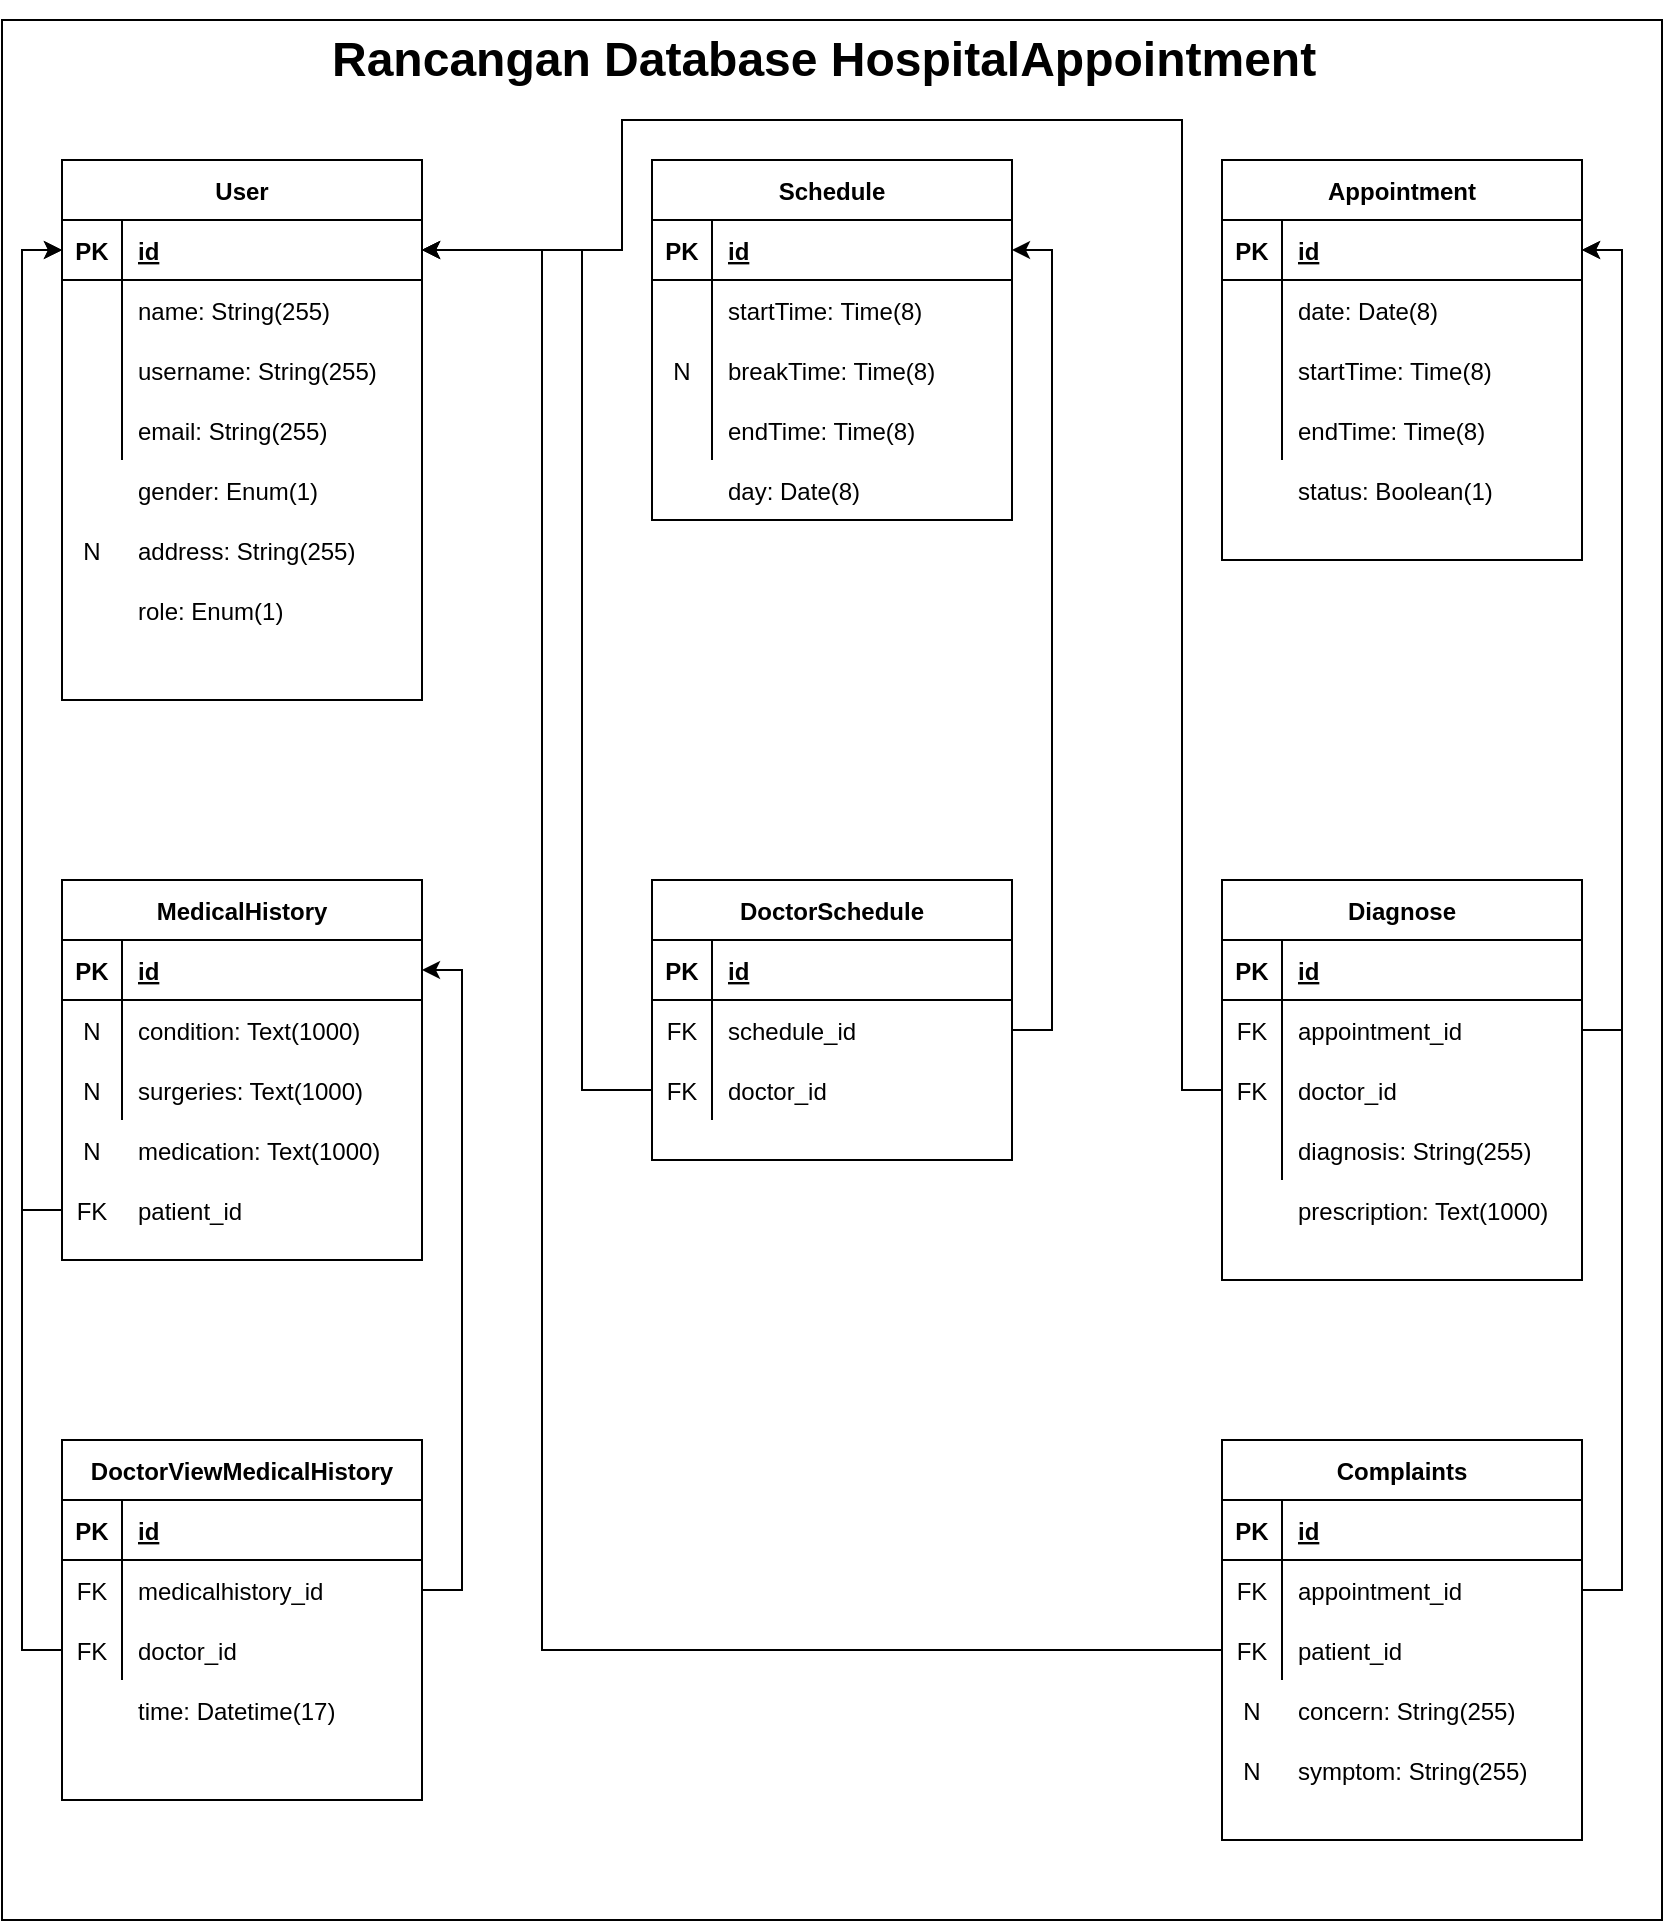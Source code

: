 <mxfile version="19.0.0" type="device" pages="3"><diagram id="KwDvVSqInQ083dF6LNhx" name="Rancangan Database"><mxGraphModel dx="1662" dy="903" grid="1" gridSize="10" guides="1" tooltips="1" connect="1" arrows="1" fold="1" page="1" pageScale="1" pageWidth="850" pageHeight="1100" math="0" shadow="0"><root><mxCell id="0"/><mxCell id="1" parent="0"/><mxCell id="Q8AgwYWQAHtMdjDykAHk-1" value="" style="rounded=0;whiteSpace=wrap;html=1;fillColor=default;" parent="1" vertex="1"><mxGeometry x="10" y="10" width="830" height="950" as="geometry"/></mxCell><mxCell id="kqYi9uITooQr1N_QoYbY-1" value="User" style="shape=table;startSize=30;container=1;collapsible=1;childLayout=tableLayout;fixedRows=1;rowLines=0;fontStyle=1;align=center;resizeLast=1;" parent="1" vertex="1"><mxGeometry x="40" y="80" width="180" height="270" as="geometry"/></mxCell><mxCell id="kqYi9uITooQr1N_QoYbY-2" value="" style="shape=tableRow;horizontal=0;startSize=0;swimlaneHead=0;swimlaneBody=0;fillColor=none;collapsible=0;dropTarget=0;points=[[0,0.5],[1,0.5]];portConstraint=eastwest;top=0;left=0;right=0;bottom=1;" parent="kqYi9uITooQr1N_QoYbY-1" vertex="1"><mxGeometry y="30" width="180" height="30" as="geometry"/></mxCell><mxCell id="kqYi9uITooQr1N_QoYbY-3" value="PK" style="shape=partialRectangle;connectable=0;fillColor=none;top=0;left=0;bottom=0;right=0;fontStyle=1;overflow=hidden;" parent="kqYi9uITooQr1N_QoYbY-2" vertex="1"><mxGeometry width="30" height="30" as="geometry"><mxRectangle width="30" height="30" as="alternateBounds"/></mxGeometry></mxCell><mxCell id="kqYi9uITooQr1N_QoYbY-4" value="id" style="shape=partialRectangle;connectable=0;fillColor=none;top=0;left=0;bottom=0;right=0;align=left;spacingLeft=6;fontStyle=5;overflow=hidden;" parent="kqYi9uITooQr1N_QoYbY-2" vertex="1"><mxGeometry x="30" width="150" height="30" as="geometry"><mxRectangle width="150" height="30" as="alternateBounds"/></mxGeometry></mxCell><mxCell id="kqYi9uITooQr1N_QoYbY-5" value="" style="shape=tableRow;horizontal=0;startSize=0;swimlaneHead=0;swimlaneBody=0;fillColor=none;collapsible=0;dropTarget=0;points=[[0,0.5],[1,0.5]];portConstraint=eastwest;top=0;left=0;right=0;bottom=0;" parent="kqYi9uITooQr1N_QoYbY-1" vertex="1"><mxGeometry y="60" width="180" height="30" as="geometry"/></mxCell><mxCell id="kqYi9uITooQr1N_QoYbY-6" value="" style="shape=partialRectangle;connectable=0;fillColor=none;top=0;left=0;bottom=0;right=0;editable=1;overflow=hidden;" parent="kqYi9uITooQr1N_QoYbY-5" vertex="1"><mxGeometry width="30" height="30" as="geometry"><mxRectangle width="30" height="30" as="alternateBounds"/></mxGeometry></mxCell><mxCell id="kqYi9uITooQr1N_QoYbY-7" value="name: String(255)" style="shape=partialRectangle;connectable=0;fillColor=none;top=0;left=0;bottom=0;right=0;align=left;spacingLeft=6;overflow=hidden;" parent="kqYi9uITooQr1N_QoYbY-5" vertex="1"><mxGeometry x="30" width="150" height="30" as="geometry"><mxRectangle width="150" height="30" as="alternateBounds"/></mxGeometry></mxCell><mxCell id="kqYi9uITooQr1N_QoYbY-8" value="" style="shape=tableRow;horizontal=0;startSize=0;swimlaneHead=0;swimlaneBody=0;fillColor=none;collapsible=0;dropTarget=0;points=[[0,0.5],[1,0.5]];portConstraint=eastwest;top=0;left=0;right=0;bottom=0;" parent="kqYi9uITooQr1N_QoYbY-1" vertex="1"><mxGeometry y="90" width="180" height="30" as="geometry"/></mxCell><mxCell id="kqYi9uITooQr1N_QoYbY-9" value="" style="shape=partialRectangle;connectable=0;fillColor=none;top=0;left=0;bottom=0;right=0;editable=1;overflow=hidden;" parent="kqYi9uITooQr1N_QoYbY-8" vertex="1"><mxGeometry width="30" height="30" as="geometry"><mxRectangle width="30" height="30" as="alternateBounds"/></mxGeometry></mxCell><mxCell id="kqYi9uITooQr1N_QoYbY-10" value="username: String(255)" style="shape=partialRectangle;connectable=0;fillColor=none;top=0;left=0;bottom=0;right=0;align=left;spacingLeft=6;overflow=hidden;" parent="kqYi9uITooQr1N_QoYbY-8" vertex="1"><mxGeometry x="30" width="150" height="30" as="geometry"><mxRectangle width="150" height="30" as="alternateBounds"/></mxGeometry></mxCell><mxCell id="kqYi9uITooQr1N_QoYbY-11" value="" style="shape=tableRow;horizontal=0;startSize=0;swimlaneHead=0;swimlaneBody=0;fillColor=none;collapsible=0;dropTarget=0;points=[[0,0.5],[1,0.5]];portConstraint=eastwest;top=0;left=0;right=0;bottom=0;" parent="kqYi9uITooQr1N_QoYbY-1" vertex="1"><mxGeometry y="120" width="180" height="30" as="geometry"/></mxCell><mxCell id="kqYi9uITooQr1N_QoYbY-12" value="" style="shape=partialRectangle;connectable=0;fillColor=none;top=0;left=0;bottom=0;right=0;editable=1;overflow=hidden;" parent="kqYi9uITooQr1N_QoYbY-11" vertex="1"><mxGeometry width="30" height="30" as="geometry"><mxRectangle width="30" height="30" as="alternateBounds"/></mxGeometry></mxCell><mxCell id="kqYi9uITooQr1N_QoYbY-13" value="email: String(255)" style="shape=partialRectangle;connectable=0;fillColor=none;top=0;left=0;bottom=0;right=0;align=left;spacingLeft=6;overflow=hidden;" parent="kqYi9uITooQr1N_QoYbY-11" vertex="1"><mxGeometry x="30" width="150" height="30" as="geometry"><mxRectangle width="150" height="30" as="alternateBounds"/></mxGeometry></mxCell><mxCell id="kqYi9uITooQr1N_QoYbY-14" value="&lt;h1&gt;Rancangan Database HospitalAppointment&lt;/h1&gt;" style="text;html=1;strokeColor=none;fillColor=none;spacing=5;spacingTop=-20;whiteSpace=wrap;overflow=hidden;rounded=0;" parent="1" vertex="1"><mxGeometry x="170" y="10" width="510" height="40" as="geometry"/></mxCell><mxCell id="dNw8qa545fGlx8uacZF3-1" value="" style="shape=tableRow;horizontal=0;startSize=0;swimlaneHead=0;swimlaneBody=0;fillColor=none;collapsible=0;dropTarget=0;points=[[0,0.5],[1,0.5]];portConstraint=eastwest;top=0;left=0;right=0;bottom=0;" parent="1" vertex="1"><mxGeometry x="40" y="230" width="180" height="30" as="geometry"/></mxCell><mxCell id="dNw8qa545fGlx8uacZF3-2" value="" style="shape=partialRectangle;connectable=0;fillColor=none;top=0;left=0;bottom=0;right=0;editable=1;overflow=hidden;" parent="dNw8qa545fGlx8uacZF3-1" vertex="1"><mxGeometry width="30" height="30" as="geometry"><mxRectangle width="30" height="30" as="alternateBounds"/></mxGeometry></mxCell><mxCell id="dNw8qa545fGlx8uacZF3-3" value="gender: Enum(1)" style="shape=partialRectangle;connectable=0;fillColor=none;top=0;left=0;bottom=0;right=0;align=left;spacingLeft=6;overflow=hidden;" parent="dNw8qa545fGlx8uacZF3-1" vertex="1"><mxGeometry x="30" width="150" height="30" as="geometry"><mxRectangle width="150" height="30" as="alternateBounds"/></mxGeometry></mxCell><mxCell id="dNw8qa545fGlx8uacZF3-4" value="" style="shape=tableRow;horizontal=0;startSize=0;swimlaneHead=0;swimlaneBody=0;fillColor=none;collapsible=0;dropTarget=0;points=[[0,0.5],[1,0.5]];portConstraint=eastwest;top=0;left=0;right=0;bottom=0;" parent="1" vertex="1"><mxGeometry x="40" y="260" width="180" height="30" as="geometry"/></mxCell><mxCell id="dNw8qa545fGlx8uacZF3-5" value="N" style="shape=partialRectangle;connectable=0;fillColor=none;top=0;left=0;bottom=0;right=0;editable=1;overflow=hidden;" parent="dNw8qa545fGlx8uacZF3-4" vertex="1"><mxGeometry width="30" height="30" as="geometry"><mxRectangle width="30" height="30" as="alternateBounds"/></mxGeometry></mxCell><mxCell id="dNw8qa545fGlx8uacZF3-6" value="address: String(255)" style="shape=partialRectangle;connectable=0;fillColor=none;top=0;left=0;bottom=0;right=0;align=left;spacingLeft=6;overflow=hidden;" parent="dNw8qa545fGlx8uacZF3-4" vertex="1"><mxGeometry x="30" width="150" height="30" as="geometry"><mxRectangle width="150" height="30" as="alternateBounds"/></mxGeometry></mxCell><mxCell id="dNw8qa545fGlx8uacZF3-7" value="Schedule" style="shape=table;startSize=30;container=1;collapsible=1;childLayout=tableLayout;fixedRows=1;rowLines=0;fontStyle=1;align=center;resizeLast=1;" parent="1" vertex="1"><mxGeometry x="335" y="80" width="180" height="180" as="geometry"/></mxCell><mxCell id="dNw8qa545fGlx8uacZF3-8" value="" style="shape=tableRow;horizontal=0;startSize=0;swimlaneHead=0;swimlaneBody=0;fillColor=none;collapsible=0;dropTarget=0;points=[[0,0.5],[1,0.5]];portConstraint=eastwest;top=0;left=0;right=0;bottom=1;" parent="dNw8qa545fGlx8uacZF3-7" vertex="1"><mxGeometry y="30" width="180" height="30" as="geometry"/></mxCell><mxCell id="dNw8qa545fGlx8uacZF3-9" value="PK" style="shape=partialRectangle;connectable=0;fillColor=none;top=0;left=0;bottom=0;right=0;fontStyle=1;overflow=hidden;" parent="dNw8qa545fGlx8uacZF3-8" vertex="1"><mxGeometry width="30" height="30" as="geometry"><mxRectangle width="30" height="30" as="alternateBounds"/></mxGeometry></mxCell><mxCell id="dNw8qa545fGlx8uacZF3-10" value="id" style="shape=partialRectangle;connectable=0;fillColor=none;top=0;left=0;bottom=0;right=0;align=left;spacingLeft=6;fontStyle=5;overflow=hidden;" parent="dNw8qa545fGlx8uacZF3-8" vertex="1"><mxGeometry x="30" width="150" height="30" as="geometry"><mxRectangle width="150" height="30" as="alternateBounds"/></mxGeometry></mxCell><mxCell id="dNw8qa545fGlx8uacZF3-11" value="" style="shape=tableRow;horizontal=0;startSize=0;swimlaneHead=0;swimlaneBody=0;fillColor=none;collapsible=0;dropTarget=0;points=[[0,0.5],[1,0.5]];portConstraint=eastwest;top=0;left=0;right=0;bottom=0;" parent="dNw8qa545fGlx8uacZF3-7" vertex="1"><mxGeometry y="60" width="180" height="30" as="geometry"/></mxCell><mxCell id="dNw8qa545fGlx8uacZF3-12" value="" style="shape=partialRectangle;connectable=0;fillColor=none;top=0;left=0;bottom=0;right=0;editable=1;overflow=hidden;" parent="dNw8qa545fGlx8uacZF3-11" vertex="1"><mxGeometry width="30" height="30" as="geometry"><mxRectangle width="30" height="30" as="alternateBounds"/></mxGeometry></mxCell><mxCell id="dNw8qa545fGlx8uacZF3-13" value="startTime: Time(8)" style="shape=partialRectangle;connectable=0;fillColor=none;top=0;left=0;bottom=0;right=0;align=left;spacingLeft=6;overflow=hidden;" parent="dNw8qa545fGlx8uacZF3-11" vertex="1"><mxGeometry x="30" width="150" height="30" as="geometry"><mxRectangle width="150" height="30" as="alternateBounds"/></mxGeometry></mxCell><mxCell id="dNw8qa545fGlx8uacZF3-14" value="" style="shape=tableRow;horizontal=0;startSize=0;swimlaneHead=0;swimlaneBody=0;fillColor=none;collapsible=0;dropTarget=0;points=[[0,0.5],[1,0.5]];portConstraint=eastwest;top=0;left=0;right=0;bottom=0;" parent="dNw8qa545fGlx8uacZF3-7" vertex="1"><mxGeometry y="90" width="180" height="30" as="geometry"/></mxCell><mxCell id="dNw8qa545fGlx8uacZF3-15" value="N" style="shape=partialRectangle;connectable=0;fillColor=none;top=0;left=0;bottom=0;right=0;editable=1;overflow=hidden;" parent="dNw8qa545fGlx8uacZF3-14" vertex="1"><mxGeometry width="30" height="30" as="geometry"><mxRectangle width="30" height="30" as="alternateBounds"/></mxGeometry></mxCell><mxCell id="dNw8qa545fGlx8uacZF3-16" value="breakTime: Time(8)" style="shape=partialRectangle;connectable=0;fillColor=none;top=0;left=0;bottom=0;right=0;align=left;spacingLeft=6;overflow=hidden;" parent="dNw8qa545fGlx8uacZF3-14" vertex="1"><mxGeometry x="30" width="150" height="30" as="geometry"><mxRectangle width="150" height="30" as="alternateBounds"/></mxGeometry></mxCell><mxCell id="dNw8qa545fGlx8uacZF3-17" value="" style="shape=tableRow;horizontal=0;startSize=0;swimlaneHead=0;swimlaneBody=0;fillColor=none;collapsible=0;dropTarget=0;points=[[0,0.5],[1,0.5]];portConstraint=eastwest;top=0;left=0;right=0;bottom=0;" parent="dNw8qa545fGlx8uacZF3-7" vertex="1"><mxGeometry y="120" width="180" height="30" as="geometry"/></mxCell><mxCell id="dNw8qa545fGlx8uacZF3-18" value="" style="shape=partialRectangle;connectable=0;fillColor=none;top=0;left=0;bottom=0;right=0;editable=1;overflow=hidden;" parent="dNw8qa545fGlx8uacZF3-17" vertex="1"><mxGeometry width="30" height="30" as="geometry"><mxRectangle width="30" height="30" as="alternateBounds"/></mxGeometry></mxCell><mxCell id="dNw8qa545fGlx8uacZF3-19" value="endTime: Time(8)" style="shape=partialRectangle;connectable=0;fillColor=none;top=0;left=0;bottom=0;right=0;align=left;spacingLeft=6;overflow=hidden;" parent="dNw8qa545fGlx8uacZF3-17" vertex="1"><mxGeometry x="30" width="150" height="30" as="geometry"><mxRectangle width="150" height="30" as="alternateBounds"/></mxGeometry></mxCell><mxCell id="dNw8qa545fGlx8uacZF3-20" value="Appointment" style="shape=table;startSize=30;container=1;collapsible=1;childLayout=tableLayout;fixedRows=1;rowLines=0;fontStyle=1;align=center;resizeLast=1;" parent="1" vertex="1"><mxGeometry x="620" y="80" width="180" height="200" as="geometry"/></mxCell><mxCell id="dNw8qa545fGlx8uacZF3-21" value="" style="shape=tableRow;horizontal=0;startSize=0;swimlaneHead=0;swimlaneBody=0;fillColor=none;collapsible=0;dropTarget=0;points=[[0,0.5],[1,0.5]];portConstraint=eastwest;top=0;left=0;right=0;bottom=1;" parent="dNw8qa545fGlx8uacZF3-20" vertex="1"><mxGeometry y="30" width="180" height="30" as="geometry"/></mxCell><mxCell id="dNw8qa545fGlx8uacZF3-22" value="PK" style="shape=partialRectangle;connectable=0;fillColor=none;top=0;left=0;bottom=0;right=0;fontStyle=1;overflow=hidden;" parent="dNw8qa545fGlx8uacZF3-21" vertex="1"><mxGeometry width="30" height="30" as="geometry"><mxRectangle width="30" height="30" as="alternateBounds"/></mxGeometry></mxCell><mxCell id="dNw8qa545fGlx8uacZF3-23" value="id" style="shape=partialRectangle;connectable=0;fillColor=none;top=0;left=0;bottom=0;right=0;align=left;spacingLeft=6;fontStyle=5;overflow=hidden;" parent="dNw8qa545fGlx8uacZF3-21" vertex="1"><mxGeometry x="30" width="150" height="30" as="geometry"><mxRectangle width="150" height="30" as="alternateBounds"/></mxGeometry></mxCell><mxCell id="dNw8qa545fGlx8uacZF3-24" value="" style="shape=tableRow;horizontal=0;startSize=0;swimlaneHead=0;swimlaneBody=0;fillColor=none;collapsible=0;dropTarget=0;points=[[0,0.5],[1,0.5]];portConstraint=eastwest;top=0;left=0;right=0;bottom=0;" parent="dNw8qa545fGlx8uacZF3-20" vertex="1"><mxGeometry y="60" width="180" height="30" as="geometry"/></mxCell><mxCell id="dNw8qa545fGlx8uacZF3-25" value="" style="shape=partialRectangle;connectable=0;fillColor=none;top=0;left=0;bottom=0;right=0;editable=1;overflow=hidden;" parent="dNw8qa545fGlx8uacZF3-24" vertex="1"><mxGeometry width="30" height="30" as="geometry"><mxRectangle width="30" height="30" as="alternateBounds"/></mxGeometry></mxCell><mxCell id="dNw8qa545fGlx8uacZF3-26" value="date: Date(8)" style="shape=partialRectangle;connectable=0;fillColor=none;top=0;left=0;bottom=0;right=0;align=left;spacingLeft=6;overflow=hidden;" parent="dNw8qa545fGlx8uacZF3-24" vertex="1"><mxGeometry x="30" width="150" height="30" as="geometry"><mxRectangle width="150" height="30" as="alternateBounds"/></mxGeometry></mxCell><mxCell id="dNw8qa545fGlx8uacZF3-27" value="" style="shape=tableRow;horizontal=0;startSize=0;swimlaneHead=0;swimlaneBody=0;fillColor=none;collapsible=0;dropTarget=0;points=[[0,0.5],[1,0.5]];portConstraint=eastwest;top=0;left=0;right=0;bottom=0;" parent="dNw8qa545fGlx8uacZF3-20" vertex="1"><mxGeometry y="90" width="180" height="30" as="geometry"/></mxCell><mxCell id="dNw8qa545fGlx8uacZF3-28" value="" style="shape=partialRectangle;connectable=0;fillColor=none;top=0;left=0;bottom=0;right=0;editable=1;overflow=hidden;" parent="dNw8qa545fGlx8uacZF3-27" vertex="1"><mxGeometry width="30" height="30" as="geometry"><mxRectangle width="30" height="30" as="alternateBounds"/></mxGeometry></mxCell><mxCell id="dNw8qa545fGlx8uacZF3-29" value="startTime: Time(8)" style="shape=partialRectangle;connectable=0;fillColor=none;top=0;left=0;bottom=0;right=0;align=left;spacingLeft=6;overflow=hidden;" parent="dNw8qa545fGlx8uacZF3-27" vertex="1"><mxGeometry x="30" width="150" height="30" as="geometry"><mxRectangle width="150" height="30" as="alternateBounds"/></mxGeometry></mxCell><mxCell id="dNw8qa545fGlx8uacZF3-30" value="" style="shape=tableRow;horizontal=0;startSize=0;swimlaneHead=0;swimlaneBody=0;fillColor=none;collapsible=0;dropTarget=0;points=[[0,0.5],[1,0.5]];portConstraint=eastwest;top=0;left=0;right=0;bottom=0;" parent="dNw8qa545fGlx8uacZF3-20" vertex="1"><mxGeometry y="120" width="180" height="30" as="geometry"/></mxCell><mxCell id="dNw8qa545fGlx8uacZF3-31" value="" style="shape=partialRectangle;connectable=0;fillColor=none;top=0;left=0;bottom=0;right=0;editable=1;overflow=hidden;" parent="dNw8qa545fGlx8uacZF3-30" vertex="1"><mxGeometry width="30" height="30" as="geometry"><mxRectangle width="30" height="30" as="alternateBounds"/></mxGeometry></mxCell><mxCell id="dNw8qa545fGlx8uacZF3-32" value="endTime: Time(8)" style="shape=partialRectangle;connectable=0;fillColor=none;top=0;left=0;bottom=0;right=0;align=left;spacingLeft=6;overflow=hidden;" parent="dNw8qa545fGlx8uacZF3-30" vertex="1"><mxGeometry x="30" width="150" height="30" as="geometry"><mxRectangle width="150" height="30" as="alternateBounds"/></mxGeometry></mxCell><mxCell id="dNw8qa545fGlx8uacZF3-42" value="" style="shape=tableRow;horizontal=0;startSize=0;swimlaneHead=0;swimlaneBody=0;fillColor=none;collapsible=0;dropTarget=0;points=[[0,0.5],[1,0.5]];portConstraint=eastwest;top=0;left=0;right=0;bottom=0;" parent="1" vertex="1"><mxGeometry x="335" y="230" width="180" height="30" as="geometry"/></mxCell><mxCell id="dNw8qa545fGlx8uacZF3-43" value="" style="shape=partialRectangle;connectable=0;fillColor=none;top=0;left=0;bottom=0;right=0;editable=1;overflow=hidden;" parent="dNw8qa545fGlx8uacZF3-42" vertex="1"><mxGeometry width="30" height="30" as="geometry"><mxRectangle width="30" height="30" as="alternateBounds"/></mxGeometry></mxCell><mxCell id="dNw8qa545fGlx8uacZF3-44" value="day: Date(8)" style="shape=partialRectangle;connectable=0;fillColor=none;top=0;left=0;bottom=0;right=0;align=left;spacingLeft=6;overflow=hidden;" parent="dNw8qa545fGlx8uacZF3-42" vertex="1"><mxGeometry x="30" width="150" height="30" as="geometry"><mxRectangle width="150" height="30" as="alternateBounds"/></mxGeometry></mxCell><mxCell id="dNw8qa545fGlx8uacZF3-45" value="Diagnose" style="shape=table;startSize=30;container=1;collapsible=1;childLayout=tableLayout;fixedRows=1;rowLines=0;fontStyle=1;align=center;resizeLast=1;" parent="1" vertex="1"><mxGeometry x="620" y="440" width="180" height="200" as="geometry"/></mxCell><mxCell id="dNw8qa545fGlx8uacZF3-46" value="" style="shape=tableRow;horizontal=0;startSize=0;swimlaneHead=0;swimlaneBody=0;fillColor=none;collapsible=0;dropTarget=0;points=[[0,0.5],[1,0.5]];portConstraint=eastwest;top=0;left=0;right=0;bottom=1;" parent="dNw8qa545fGlx8uacZF3-45" vertex="1"><mxGeometry y="30" width="180" height="30" as="geometry"/></mxCell><mxCell id="dNw8qa545fGlx8uacZF3-47" value="PK" style="shape=partialRectangle;connectable=0;fillColor=none;top=0;left=0;bottom=0;right=0;fontStyle=1;overflow=hidden;" parent="dNw8qa545fGlx8uacZF3-46" vertex="1"><mxGeometry width="30" height="30" as="geometry"><mxRectangle width="30" height="30" as="alternateBounds"/></mxGeometry></mxCell><mxCell id="dNw8qa545fGlx8uacZF3-48" value="id" style="shape=partialRectangle;connectable=0;fillColor=none;top=0;left=0;bottom=0;right=0;align=left;spacingLeft=6;fontStyle=5;overflow=hidden;" parent="dNw8qa545fGlx8uacZF3-46" vertex="1"><mxGeometry x="30" width="150" height="30" as="geometry"><mxRectangle width="150" height="30" as="alternateBounds"/></mxGeometry></mxCell><mxCell id="dNw8qa545fGlx8uacZF3-49" value="" style="shape=tableRow;horizontal=0;startSize=0;swimlaneHead=0;swimlaneBody=0;fillColor=none;collapsible=0;dropTarget=0;points=[[0,0.5],[1,0.5]];portConstraint=eastwest;top=0;left=0;right=0;bottom=0;" parent="dNw8qa545fGlx8uacZF3-45" vertex="1"><mxGeometry y="60" width="180" height="30" as="geometry"/></mxCell><mxCell id="dNw8qa545fGlx8uacZF3-50" value="FK" style="shape=partialRectangle;connectable=0;fillColor=none;top=0;left=0;bottom=0;right=0;editable=1;overflow=hidden;" parent="dNw8qa545fGlx8uacZF3-49" vertex="1"><mxGeometry width="30" height="30" as="geometry"><mxRectangle width="30" height="30" as="alternateBounds"/></mxGeometry></mxCell><mxCell id="dNw8qa545fGlx8uacZF3-51" value="appointment_id" style="shape=partialRectangle;connectable=0;fillColor=none;top=0;left=0;bottom=0;right=0;align=left;spacingLeft=6;overflow=hidden;" parent="dNw8qa545fGlx8uacZF3-49" vertex="1"><mxGeometry x="30" width="150" height="30" as="geometry"><mxRectangle width="150" height="30" as="alternateBounds"/></mxGeometry></mxCell><mxCell id="dNw8qa545fGlx8uacZF3-52" value="" style="shape=tableRow;horizontal=0;startSize=0;swimlaneHead=0;swimlaneBody=0;fillColor=none;collapsible=0;dropTarget=0;points=[[0,0.5],[1,0.5]];portConstraint=eastwest;top=0;left=0;right=0;bottom=0;" parent="dNw8qa545fGlx8uacZF3-45" vertex="1"><mxGeometry y="90" width="180" height="30" as="geometry"/></mxCell><mxCell id="dNw8qa545fGlx8uacZF3-53" value="FK" style="shape=partialRectangle;connectable=0;fillColor=none;top=0;left=0;bottom=0;right=0;editable=1;overflow=hidden;" parent="dNw8qa545fGlx8uacZF3-52" vertex="1"><mxGeometry width="30" height="30" as="geometry"><mxRectangle width="30" height="30" as="alternateBounds"/></mxGeometry></mxCell><mxCell id="dNw8qa545fGlx8uacZF3-54" value="doctor_id" style="shape=partialRectangle;connectable=0;fillColor=none;top=0;left=0;bottom=0;right=0;align=left;spacingLeft=6;overflow=hidden;" parent="dNw8qa545fGlx8uacZF3-52" vertex="1"><mxGeometry x="30" width="150" height="30" as="geometry"><mxRectangle width="150" height="30" as="alternateBounds"/></mxGeometry></mxCell><mxCell id="dNw8qa545fGlx8uacZF3-55" value="" style="shape=tableRow;horizontal=0;startSize=0;swimlaneHead=0;swimlaneBody=0;fillColor=none;collapsible=0;dropTarget=0;points=[[0,0.5],[1,0.5]];portConstraint=eastwest;top=0;left=0;right=0;bottom=0;" parent="dNw8qa545fGlx8uacZF3-45" vertex="1"><mxGeometry y="120" width="180" height="30" as="geometry"/></mxCell><mxCell id="dNw8qa545fGlx8uacZF3-56" value="" style="shape=partialRectangle;connectable=0;fillColor=none;top=0;left=0;bottom=0;right=0;editable=1;overflow=hidden;" parent="dNw8qa545fGlx8uacZF3-55" vertex="1"><mxGeometry width="30" height="30" as="geometry"><mxRectangle width="30" height="30" as="alternateBounds"/></mxGeometry></mxCell><mxCell id="dNw8qa545fGlx8uacZF3-57" value="diagnosis: String(255)" style="shape=partialRectangle;connectable=0;fillColor=none;top=0;left=0;bottom=0;right=0;align=left;spacingLeft=6;overflow=hidden;" parent="dNw8qa545fGlx8uacZF3-55" vertex="1"><mxGeometry x="30" width="150" height="30" as="geometry"><mxRectangle width="150" height="30" as="alternateBounds"/></mxGeometry></mxCell><mxCell id="dNw8qa545fGlx8uacZF3-58" value="MedicalHistory" style="shape=table;startSize=30;container=1;collapsible=1;childLayout=tableLayout;fixedRows=1;rowLines=0;fontStyle=1;align=center;resizeLast=1;" parent="1" vertex="1"><mxGeometry x="40" y="440" width="180" height="190" as="geometry"/></mxCell><mxCell id="dNw8qa545fGlx8uacZF3-59" value="" style="shape=tableRow;horizontal=0;startSize=0;swimlaneHead=0;swimlaneBody=0;fillColor=none;collapsible=0;dropTarget=0;points=[[0,0.5],[1,0.5]];portConstraint=eastwest;top=0;left=0;right=0;bottom=1;" parent="dNw8qa545fGlx8uacZF3-58" vertex="1"><mxGeometry y="30" width="180" height="30" as="geometry"/></mxCell><mxCell id="dNw8qa545fGlx8uacZF3-60" value="PK" style="shape=partialRectangle;connectable=0;fillColor=none;top=0;left=0;bottom=0;right=0;fontStyle=1;overflow=hidden;" parent="dNw8qa545fGlx8uacZF3-59" vertex="1"><mxGeometry width="30" height="30" as="geometry"><mxRectangle width="30" height="30" as="alternateBounds"/></mxGeometry></mxCell><mxCell id="dNw8qa545fGlx8uacZF3-61" value="id" style="shape=partialRectangle;connectable=0;fillColor=none;top=0;left=0;bottom=0;right=0;align=left;spacingLeft=6;fontStyle=5;overflow=hidden;" parent="dNw8qa545fGlx8uacZF3-59" vertex="1"><mxGeometry x="30" width="150" height="30" as="geometry"><mxRectangle width="150" height="30" as="alternateBounds"/></mxGeometry></mxCell><mxCell id="dNw8qa545fGlx8uacZF3-65" value="" style="shape=tableRow;horizontal=0;startSize=0;swimlaneHead=0;swimlaneBody=0;fillColor=none;collapsible=0;dropTarget=0;points=[[0,0.5],[1,0.5]];portConstraint=eastwest;top=0;left=0;right=0;bottom=0;" parent="dNw8qa545fGlx8uacZF3-58" vertex="1"><mxGeometry y="60" width="180" height="30" as="geometry"/></mxCell><mxCell id="dNw8qa545fGlx8uacZF3-66" value="N" style="shape=partialRectangle;connectable=0;fillColor=none;top=0;left=0;bottom=0;right=0;editable=1;overflow=hidden;" parent="dNw8qa545fGlx8uacZF3-65" vertex="1"><mxGeometry width="30" height="30" as="geometry"><mxRectangle width="30" height="30" as="alternateBounds"/></mxGeometry></mxCell><mxCell id="dNw8qa545fGlx8uacZF3-67" value="condition: Text(1000)" style="shape=partialRectangle;connectable=0;fillColor=none;top=0;left=0;bottom=0;right=0;align=left;spacingLeft=6;overflow=hidden;" parent="dNw8qa545fGlx8uacZF3-65" vertex="1"><mxGeometry x="30" width="150" height="30" as="geometry"><mxRectangle width="150" height="30" as="alternateBounds"/></mxGeometry></mxCell><mxCell id="dNw8qa545fGlx8uacZF3-68" value="" style="shape=tableRow;horizontal=0;startSize=0;swimlaneHead=0;swimlaneBody=0;fillColor=none;collapsible=0;dropTarget=0;points=[[0,0.5],[1,0.5]];portConstraint=eastwest;top=0;left=0;right=0;bottom=0;" parent="dNw8qa545fGlx8uacZF3-58" vertex="1"><mxGeometry y="90" width="180" height="30" as="geometry"/></mxCell><mxCell id="dNw8qa545fGlx8uacZF3-69" value="N" style="shape=partialRectangle;connectable=0;fillColor=none;top=0;left=0;bottom=0;right=0;editable=1;overflow=hidden;" parent="dNw8qa545fGlx8uacZF3-68" vertex="1"><mxGeometry width="30" height="30" as="geometry"><mxRectangle width="30" height="30" as="alternateBounds"/></mxGeometry></mxCell><mxCell id="dNw8qa545fGlx8uacZF3-70" value="surgeries: Text(1000)" style="shape=partialRectangle;connectable=0;fillColor=none;top=0;left=0;bottom=0;right=0;align=left;spacingLeft=6;overflow=hidden;" parent="dNw8qa545fGlx8uacZF3-68" vertex="1"><mxGeometry x="30" width="150" height="30" as="geometry"><mxRectangle width="150" height="30" as="alternateBounds"/></mxGeometry></mxCell><mxCell id="dNw8qa545fGlx8uacZF3-71" value="" style="shape=tableRow;horizontal=0;startSize=0;swimlaneHead=0;swimlaneBody=0;fillColor=none;collapsible=0;dropTarget=0;points=[[0,0.5],[1,0.5]];portConstraint=eastwest;top=0;left=0;right=0;bottom=0;" parent="1" vertex="1"><mxGeometry x="620" y="230" width="180" height="30" as="geometry"/></mxCell><mxCell id="dNw8qa545fGlx8uacZF3-72" value="" style="shape=partialRectangle;connectable=0;fillColor=none;top=0;left=0;bottom=0;right=0;editable=1;overflow=hidden;" parent="dNw8qa545fGlx8uacZF3-71" vertex="1"><mxGeometry width="30" height="30" as="geometry"><mxRectangle width="30" height="30" as="alternateBounds"/></mxGeometry></mxCell><mxCell id="dNw8qa545fGlx8uacZF3-73" value="status: Boolean(1)" style="shape=partialRectangle;connectable=0;fillColor=none;top=0;left=0;bottom=0;right=0;align=left;spacingLeft=6;overflow=hidden;" parent="dNw8qa545fGlx8uacZF3-71" vertex="1"><mxGeometry x="30" width="150" height="30" as="geometry"><mxRectangle width="150" height="30" as="alternateBounds"/></mxGeometry></mxCell><mxCell id="dNw8qa545fGlx8uacZF3-74" value="" style="shape=tableRow;horizontal=0;startSize=0;swimlaneHead=0;swimlaneBody=0;fillColor=none;collapsible=0;dropTarget=0;points=[[0,0.5],[1,0.5]];portConstraint=eastwest;top=0;left=0;right=0;bottom=0;" parent="1" vertex="1"><mxGeometry x="40" y="560" width="180" height="30" as="geometry"/></mxCell><mxCell id="dNw8qa545fGlx8uacZF3-75" value="N" style="shape=partialRectangle;connectable=0;fillColor=none;top=0;left=0;bottom=0;right=0;editable=1;overflow=hidden;" parent="dNw8qa545fGlx8uacZF3-74" vertex="1"><mxGeometry width="30" height="30" as="geometry"><mxRectangle width="30" height="30" as="alternateBounds"/></mxGeometry></mxCell><mxCell id="dNw8qa545fGlx8uacZF3-76" value="medication: Text(1000)" style="shape=partialRectangle;connectable=0;fillColor=none;top=0;left=0;bottom=0;right=0;align=left;spacingLeft=6;overflow=hidden;" parent="dNw8qa545fGlx8uacZF3-74" vertex="1"><mxGeometry x="30" width="150" height="30" as="geometry"><mxRectangle width="150" height="30" as="alternateBounds"/></mxGeometry></mxCell><mxCell id="dNw8qa545fGlx8uacZF3-77" value="" style="shape=tableRow;horizontal=0;startSize=0;swimlaneHead=0;swimlaneBody=0;fillColor=none;collapsible=0;dropTarget=0;points=[[0,0.5],[1,0.5]];portConstraint=eastwest;top=0;left=0;right=0;bottom=0;" parent="1" vertex="1"><mxGeometry x="620" y="590" width="180" height="30" as="geometry"/></mxCell><mxCell id="dNw8qa545fGlx8uacZF3-78" value="" style="shape=partialRectangle;connectable=0;fillColor=none;top=0;left=0;bottom=0;right=0;editable=1;overflow=hidden;" parent="dNw8qa545fGlx8uacZF3-77" vertex="1"><mxGeometry width="30" height="30" as="geometry"><mxRectangle width="30" height="30" as="alternateBounds"/></mxGeometry></mxCell><mxCell id="dNw8qa545fGlx8uacZF3-79" value="prescription: Text(1000)" style="shape=partialRectangle;connectable=0;fillColor=none;top=0;left=0;bottom=0;right=0;align=left;spacingLeft=6;overflow=hidden;" parent="dNw8qa545fGlx8uacZF3-77" vertex="1"><mxGeometry x="30" width="150" height="30" as="geometry"><mxRectangle width="150" height="30" as="alternateBounds"/></mxGeometry></mxCell><mxCell id="dNw8qa545fGlx8uacZF3-83" style="edgeStyle=orthogonalEdgeStyle;rounded=0;orthogonalLoop=1;jettySize=auto;html=1;exitX=0;exitY=0.5;exitDx=0;exitDy=0;entryX=0;entryY=0.5;entryDx=0;entryDy=0;" parent="1" source="dNw8qa545fGlx8uacZF3-80" target="kqYi9uITooQr1N_QoYbY-2" edge="1"><mxGeometry relative="1" as="geometry"/></mxCell><mxCell id="dNw8qa545fGlx8uacZF3-80" value="" style="shape=tableRow;horizontal=0;startSize=0;swimlaneHead=0;swimlaneBody=0;fillColor=none;collapsible=0;dropTarget=0;points=[[0,0.5],[1,0.5]];portConstraint=eastwest;top=0;left=0;right=0;bottom=0;" parent="1" vertex="1"><mxGeometry x="40" y="590" width="180" height="30" as="geometry"/></mxCell><mxCell id="dNw8qa545fGlx8uacZF3-81" value="FK" style="shape=partialRectangle;connectable=0;fillColor=none;top=0;left=0;bottom=0;right=0;editable=1;overflow=hidden;" parent="dNw8qa545fGlx8uacZF3-80" vertex="1"><mxGeometry width="30" height="30" as="geometry"><mxRectangle width="30" height="30" as="alternateBounds"/></mxGeometry></mxCell><mxCell id="dNw8qa545fGlx8uacZF3-82" value="patient_id" style="shape=partialRectangle;connectable=0;fillColor=none;top=0;left=0;bottom=0;right=0;align=left;spacingLeft=6;overflow=hidden;" parent="dNw8qa545fGlx8uacZF3-80" vertex="1"><mxGeometry x="30" width="150" height="30" as="geometry"><mxRectangle width="150" height="30" as="alternateBounds"/></mxGeometry></mxCell><mxCell id="dNw8qa545fGlx8uacZF3-84" style="edgeStyle=orthogonalEdgeStyle;rounded=0;orthogonalLoop=1;jettySize=auto;html=1;exitX=1;exitY=0.5;exitDx=0;exitDy=0;entryX=1;entryY=0.5;entryDx=0;entryDy=0;" parent="1" source="dNw8qa545fGlx8uacZF3-49" target="dNw8qa545fGlx8uacZF3-21" edge="1"><mxGeometry relative="1" as="geometry"/></mxCell><mxCell id="dNw8qa545fGlx8uacZF3-85" style="edgeStyle=orthogonalEdgeStyle;rounded=0;orthogonalLoop=1;jettySize=auto;html=1;exitX=0;exitY=0.5;exitDx=0;exitDy=0;entryX=1;entryY=0.5;entryDx=0;entryDy=0;" parent="1" source="dNw8qa545fGlx8uacZF3-52" target="kqYi9uITooQr1N_QoYbY-2" edge="1"><mxGeometry relative="1" as="geometry"><Array as="points"><mxPoint x="600" y="545"/><mxPoint x="600" y="60"/><mxPoint x="320" y="60"/><mxPoint x="320" y="125"/></Array></mxGeometry></mxCell><mxCell id="dNw8qa545fGlx8uacZF3-86" value="DoctorSchedule" style="shape=table;startSize=30;container=1;collapsible=1;childLayout=tableLayout;fixedRows=1;rowLines=0;fontStyle=1;align=center;resizeLast=1;" parent="1" vertex="1"><mxGeometry x="335" y="440" width="180" height="140" as="geometry"/></mxCell><mxCell id="dNw8qa545fGlx8uacZF3-87" value="" style="shape=tableRow;horizontal=0;startSize=0;swimlaneHead=0;swimlaneBody=0;fillColor=none;collapsible=0;dropTarget=0;points=[[0,0.5],[1,0.5]];portConstraint=eastwest;top=0;left=0;right=0;bottom=1;" parent="dNw8qa545fGlx8uacZF3-86" vertex="1"><mxGeometry y="30" width="180" height="30" as="geometry"/></mxCell><mxCell id="dNw8qa545fGlx8uacZF3-88" value="PK" style="shape=partialRectangle;connectable=0;fillColor=none;top=0;left=0;bottom=0;right=0;fontStyle=1;overflow=hidden;" parent="dNw8qa545fGlx8uacZF3-87" vertex="1"><mxGeometry width="30" height="30" as="geometry"><mxRectangle width="30" height="30" as="alternateBounds"/></mxGeometry></mxCell><mxCell id="dNw8qa545fGlx8uacZF3-89" value="id" style="shape=partialRectangle;connectable=0;fillColor=none;top=0;left=0;bottom=0;right=0;align=left;spacingLeft=6;fontStyle=5;overflow=hidden;" parent="dNw8qa545fGlx8uacZF3-87" vertex="1"><mxGeometry x="30" width="150" height="30" as="geometry"><mxRectangle width="150" height="30" as="alternateBounds"/></mxGeometry></mxCell><mxCell id="dNw8qa545fGlx8uacZF3-90" value="" style="shape=tableRow;horizontal=0;startSize=0;swimlaneHead=0;swimlaneBody=0;fillColor=none;collapsible=0;dropTarget=0;points=[[0,0.5],[1,0.5]];portConstraint=eastwest;top=0;left=0;right=0;bottom=0;" parent="dNw8qa545fGlx8uacZF3-86" vertex="1"><mxGeometry y="60" width="180" height="30" as="geometry"/></mxCell><mxCell id="dNw8qa545fGlx8uacZF3-91" value="FK" style="shape=partialRectangle;connectable=0;fillColor=none;top=0;left=0;bottom=0;right=0;editable=1;overflow=hidden;" parent="dNw8qa545fGlx8uacZF3-90" vertex="1"><mxGeometry width="30" height="30" as="geometry"><mxRectangle width="30" height="30" as="alternateBounds"/></mxGeometry></mxCell><mxCell id="dNw8qa545fGlx8uacZF3-92" value="schedule_id" style="shape=partialRectangle;connectable=0;fillColor=none;top=0;left=0;bottom=0;right=0;align=left;spacingLeft=6;overflow=hidden;" parent="dNw8qa545fGlx8uacZF3-90" vertex="1"><mxGeometry x="30" width="150" height="30" as="geometry"><mxRectangle width="150" height="30" as="alternateBounds"/></mxGeometry></mxCell><mxCell id="dNw8qa545fGlx8uacZF3-93" value="" style="shape=tableRow;horizontal=0;startSize=0;swimlaneHead=0;swimlaneBody=0;fillColor=none;collapsible=0;dropTarget=0;points=[[0,0.5],[1,0.5]];portConstraint=eastwest;top=0;left=0;right=0;bottom=0;" parent="dNw8qa545fGlx8uacZF3-86" vertex="1"><mxGeometry y="90" width="180" height="30" as="geometry"/></mxCell><mxCell id="dNw8qa545fGlx8uacZF3-94" value="FK" style="shape=partialRectangle;connectable=0;fillColor=none;top=0;left=0;bottom=0;right=0;editable=1;overflow=hidden;" parent="dNw8qa545fGlx8uacZF3-93" vertex="1"><mxGeometry width="30" height="30" as="geometry"><mxRectangle width="30" height="30" as="alternateBounds"/></mxGeometry></mxCell><mxCell id="dNw8qa545fGlx8uacZF3-95" value="doctor_id" style="shape=partialRectangle;connectable=0;fillColor=none;top=0;left=0;bottom=0;right=0;align=left;spacingLeft=6;overflow=hidden;" parent="dNw8qa545fGlx8uacZF3-93" vertex="1"><mxGeometry x="30" width="150" height="30" as="geometry"><mxRectangle width="150" height="30" as="alternateBounds"/></mxGeometry></mxCell><mxCell id="dNw8qa545fGlx8uacZF3-99" style="edgeStyle=orthogonalEdgeStyle;rounded=0;orthogonalLoop=1;jettySize=auto;html=1;exitX=1;exitY=0.5;exitDx=0;exitDy=0;entryX=1;entryY=0.5;entryDx=0;entryDy=0;" parent="1" source="dNw8qa545fGlx8uacZF3-90" target="dNw8qa545fGlx8uacZF3-8" edge="1"><mxGeometry relative="1" as="geometry"/></mxCell><mxCell id="dNw8qa545fGlx8uacZF3-100" style="edgeStyle=orthogonalEdgeStyle;rounded=0;orthogonalLoop=1;jettySize=auto;html=1;exitX=0;exitY=0.5;exitDx=0;exitDy=0;entryX=1;entryY=0.5;entryDx=0;entryDy=0;" parent="1" source="dNw8qa545fGlx8uacZF3-93" target="kqYi9uITooQr1N_QoYbY-2" edge="1"><mxGeometry relative="1" as="geometry"><Array as="points"><mxPoint x="300" y="545"/><mxPoint x="300" y="125"/></Array></mxGeometry></mxCell><mxCell id="dNw8qa545fGlx8uacZF3-101" value="Complaints" style="shape=table;startSize=30;container=1;collapsible=1;childLayout=tableLayout;fixedRows=1;rowLines=0;fontStyle=1;align=center;resizeLast=1;" parent="1" vertex="1"><mxGeometry x="620" y="720" width="180" height="200" as="geometry"/></mxCell><mxCell id="dNw8qa545fGlx8uacZF3-102" value="" style="shape=tableRow;horizontal=0;startSize=0;swimlaneHead=0;swimlaneBody=0;fillColor=none;collapsible=0;dropTarget=0;points=[[0,0.5],[1,0.5]];portConstraint=eastwest;top=0;left=0;right=0;bottom=1;" parent="dNw8qa545fGlx8uacZF3-101" vertex="1"><mxGeometry y="30" width="180" height="30" as="geometry"/></mxCell><mxCell id="dNw8qa545fGlx8uacZF3-103" value="PK" style="shape=partialRectangle;connectable=0;fillColor=none;top=0;left=0;bottom=0;right=0;fontStyle=1;overflow=hidden;" parent="dNw8qa545fGlx8uacZF3-102" vertex="1"><mxGeometry width="30" height="30" as="geometry"><mxRectangle width="30" height="30" as="alternateBounds"/></mxGeometry></mxCell><mxCell id="dNw8qa545fGlx8uacZF3-104" value="id" style="shape=partialRectangle;connectable=0;fillColor=none;top=0;left=0;bottom=0;right=0;align=left;spacingLeft=6;fontStyle=5;overflow=hidden;" parent="dNw8qa545fGlx8uacZF3-102" vertex="1"><mxGeometry x="30" width="150" height="30" as="geometry"><mxRectangle width="150" height="30" as="alternateBounds"/></mxGeometry></mxCell><mxCell id="dNw8qa545fGlx8uacZF3-105" value="" style="shape=tableRow;horizontal=0;startSize=0;swimlaneHead=0;swimlaneBody=0;fillColor=none;collapsible=0;dropTarget=0;points=[[0,0.5],[1,0.5]];portConstraint=eastwest;top=0;left=0;right=0;bottom=0;" parent="dNw8qa545fGlx8uacZF3-101" vertex="1"><mxGeometry y="60" width="180" height="30" as="geometry"/></mxCell><mxCell id="dNw8qa545fGlx8uacZF3-106" value="FK" style="shape=partialRectangle;connectable=0;fillColor=none;top=0;left=0;bottom=0;right=0;editable=1;overflow=hidden;" parent="dNw8qa545fGlx8uacZF3-105" vertex="1"><mxGeometry width="30" height="30" as="geometry"><mxRectangle width="30" height="30" as="alternateBounds"/></mxGeometry></mxCell><mxCell id="dNw8qa545fGlx8uacZF3-107" value="appointment_id" style="shape=partialRectangle;connectable=0;fillColor=none;top=0;left=0;bottom=0;right=0;align=left;spacingLeft=6;overflow=hidden;" parent="dNw8qa545fGlx8uacZF3-105" vertex="1"><mxGeometry x="30" width="150" height="30" as="geometry"><mxRectangle width="150" height="30" as="alternateBounds"/></mxGeometry></mxCell><mxCell id="dNw8qa545fGlx8uacZF3-108" value="" style="shape=tableRow;horizontal=0;startSize=0;swimlaneHead=0;swimlaneBody=0;fillColor=none;collapsible=0;dropTarget=0;points=[[0,0.5],[1,0.5]];portConstraint=eastwest;top=0;left=0;right=0;bottom=0;" parent="dNw8qa545fGlx8uacZF3-101" vertex="1"><mxGeometry y="90" width="180" height="30" as="geometry"/></mxCell><mxCell id="dNw8qa545fGlx8uacZF3-109" value="FK" style="shape=partialRectangle;connectable=0;fillColor=none;top=0;left=0;bottom=0;right=0;editable=1;overflow=hidden;" parent="dNw8qa545fGlx8uacZF3-108" vertex="1"><mxGeometry width="30" height="30" as="geometry"><mxRectangle width="30" height="30" as="alternateBounds"/></mxGeometry></mxCell><mxCell id="dNw8qa545fGlx8uacZF3-110" value="patient_id" style="shape=partialRectangle;connectable=0;fillColor=none;top=0;left=0;bottom=0;right=0;align=left;spacingLeft=6;overflow=hidden;" parent="dNw8qa545fGlx8uacZF3-108" vertex="1"><mxGeometry x="30" width="150" height="30" as="geometry"><mxRectangle width="150" height="30" as="alternateBounds"/></mxGeometry></mxCell><mxCell id="dNw8qa545fGlx8uacZF3-111" value="DoctorViewMedicalHistory" style="shape=table;startSize=30;container=1;collapsible=1;childLayout=tableLayout;fixedRows=1;rowLines=0;fontStyle=1;align=center;resizeLast=1;" parent="1" vertex="1"><mxGeometry x="40" y="720" width="180" height="180" as="geometry"/></mxCell><mxCell id="dNw8qa545fGlx8uacZF3-112" value="" style="shape=tableRow;horizontal=0;startSize=0;swimlaneHead=0;swimlaneBody=0;fillColor=none;collapsible=0;dropTarget=0;points=[[0,0.5],[1,0.5]];portConstraint=eastwest;top=0;left=0;right=0;bottom=1;" parent="dNw8qa545fGlx8uacZF3-111" vertex="1"><mxGeometry y="30" width="180" height="30" as="geometry"/></mxCell><mxCell id="dNw8qa545fGlx8uacZF3-113" value="PK" style="shape=partialRectangle;connectable=0;fillColor=none;top=0;left=0;bottom=0;right=0;fontStyle=1;overflow=hidden;" parent="dNw8qa545fGlx8uacZF3-112" vertex="1"><mxGeometry width="30" height="30" as="geometry"><mxRectangle width="30" height="30" as="alternateBounds"/></mxGeometry></mxCell><mxCell id="dNw8qa545fGlx8uacZF3-114" value="id" style="shape=partialRectangle;connectable=0;fillColor=none;top=0;left=0;bottom=0;right=0;align=left;spacingLeft=6;fontStyle=5;overflow=hidden;" parent="dNw8qa545fGlx8uacZF3-112" vertex="1"><mxGeometry x="30" width="150" height="30" as="geometry"><mxRectangle width="150" height="30" as="alternateBounds"/></mxGeometry></mxCell><mxCell id="dNw8qa545fGlx8uacZF3-115" value="" style="shape=tableRow;horizontal=0;startSize=0;swimlaneHead=0;swimlaneBody=0;fillColor=none;collapsible=0;dropTarget=0;points=[[0,0.5],[1,0.5]];portConstraint=eastwest;top=0;left=0;right=0;bottom=0;" parent="dNw8qa545fGlx8uacZF3-111" vertex="1"><mxGeometry y="60" width="180" height="30" as="geometry"/></mxCell><mxCell id="dNw8qa545fGlx8uacZF3-116" value="FK" style="shape=partialRectangle;connectable=0;fillColor=none;top=0;left=0;bottom=0;right=0;editable=1;overflow=hidden;" parent="dNw8qa545fGlx8uacZF3-115" vertex="1"><mxGeometry width="30" height="30" as="geometry"><mxRectangle width="30" height="30" as="alternateBounds"/></mxGeometry></mxCell><mxCell id="dNw8qa545fGlx8uacZF3-117" value="medicalhistory_id" style="shape=partialRectangle;connectable=0;fillColor=none;top=0;left=0;bottom=0;right=0;align=left;spacingLeft=6;overflow=hidden;" parent="dNw8qa545fGlx8uacZF3-115" vertex="1"><mxGeometry x="30" width="150" height="30" as="geometry"><mxRectangle width="150" height="30" as="alternateBounds"/></mxGeometry></mxCell><mxCell id="dNw8qa545fGlx8uacZF3-118" value="" style="shape=tableRow;horizontal=0;startSize=0;swimlaneHead=0;swimlaneBody=0;fillColor=none;collapsible=0;dropTarget=0;points=[[0,0.5],[1,0.5]];portConstraint=eastwest;top=0;left=0;right=0;bottom=0;" parent="dNw8qa545fGlx8uacZF3-111" vertex="1"><mxGeometry y="90" width="180" height="30" as="geometry"/></mxCell><mxCell id="dNw8qa545fGlx8uacZF3-119" value="FK" style="shape=partialRectangle;connectable=0;fillColor=none;top=0;left=0;bottom=0;right=0;editable=1;overflow=hidden;" parent="dNw8qa545fGlx8uacZF3-118" vertex="1"><mxGeometry width="30" height="30" as="geometry"><mxRectangle width="30" height="30" as="alternateBounds"/></mxGeometry></mxCell><mxCell id="dNw8qa545fGlx8uacZF3-120" value="doctor_id" style="shape=partialRectangle;connectable=0;fillColor=none;top=0;left=0;bottom=0;right=0;align=left;spacingLeft=6;overflow=hidden;" parent="dNw8qa545fGlx8uacZF3-118" vertex="1"><mxGeometry x="30" width="150" height="30" as="geometry"><mxRectangle width="150" height="30" as="alternateBounds"/></mxGeometry></mxCell><mxCell id="dNw8qa545fGlx8uacZF3-121" value="" style="shape=tableRow;horizontal=0;startSize=0;swimlaneHead=0;swimlaneBody=0;fillColor=none;collapsible=0;dropTarget=0;points=[[0,0.5],[1,0.5]];portConstraint=eastwest;top=0;left=0;right=0;bottom=0;" parent="1" vertex="1"><mxGeometry x="620" y="840" width="180" height="30" as="geometry"/></mxCell><mxCell id="dNw8qa545fGlx8uacZF3-122" value="N" style="shape=partialRectangle;connectable=0;fillColor=none;top=0;left=0;bottom=0;right=0;editable=1;overflow=hidden;" parent="dNw8qa545fGlx8uacZF3-121" vertex="1"><mxGeometry width="30" height="30" as="geometry"><mxRectangle width="30" height="30" as="alternateBounds"/></mxGeometry></mxCell><mxCell id="dNw8qa545fGlx8uacZF3-123" value="concern: String(255)" style="shape=partialRectangle;connectable=0;fillColor=none;top=0;left=0;bottom=0;right=0;align=left;spacingLeft=6;overflow=hidden;" parent="dNw8qa545fGlx8uacZF3-121" vertex="1"><mxGeometry x="30" width="150" height="30" as="geometry"><mxRectangle width="150" height="30" as="alternateBounds"/></mxGeometry></mxCell><mxCell id="dNw8qa545fGlx8uacZF3-124" value="" style="shape=tableRow;horizontal=0;startSize=0;swimlaneHead=0;swimlaneBody=0;fillColor=none;collapsible=0;dropTarget=0;points=[[0,0.5],[1,0.5]];portConstraint=eastwest;top=0;left=0;right=0;bottom=0;" parent="1" vertex="1"><mxGeometry x="620" y="870" width="180" height="30" as="geometry"/></mxCell><mxCell id="dNw8qa545fGlx8uacZF3-125" value="N" style="shape=partialRectangle;connectable=0;fillColor=none;top=0;left=0;bottom=0;right=0;editable=1;overflow=hidden;" parent="dNw8qa545fGlx8uacZF3-124" vertex="1"><mxGeometry width="30" height="30" as="geometry"><mxRectangle width="30" height="30" as="alternateBounds"/></mxGeometry></mxCell><mxCell id="dNw8qa545fGlx8uacZF3-126" value="symptom: String(255)" style="shape=partialRectangle;connectable=0;fillColor=none;top=0;left=0;bottom=0;right=0;align=left;spacingLeft=6;overflow=hidden;" parent="dNw8qa545fGlx8uacZF3-124" vertex="1"><mxGeometry x="30" width="150" height="30" as="geometry"><mxRectangle width="150" height="30" as="alternateBounds"/></mxGeometry></mxCell><mxCell id="dNw8qa545fGlx8uacZF3-127" style="edgeStyle=orthogonalEdgeStyle;rounded=0;orthogonalLoop=1;jettySize=auto;html=1;exitX=1;exitY=0.5;exitDx=0;exitDy=0;entryX=1;entryY=0.5;entryDx=0;entryDy=0;" parent="1" source="dNw8qa545fGlx8uacZF3-105" target="dNw8qa545fGlx8uacZF3-21" edge="1"><mxGeometry relative="1" as="geometry"/></mxCell><mxCell id="dNw8qa545fGlx8uacZF3-128" style="edgeStyle=orthogonalEdgeStyle;rounded=0;orthogonalLoop=1;jettySize=auto;html=1;exitX=0;exitY=0.5;exitDx=0;exitDy=0;entryX=1;entryY=0.5;entryDx=0;entryDy=0;" parent="1" source="dNw8qa545fGlx8uacZF3-108" target="kqYi9uITooQr1N_QoYbY-2" edge="1"><mxGeometry relative="1" as="geometry"><Array as="points"><mxPoint x="280" y="825"/><mxPoint x="280" y="125"/></Array></mxGeometry></mxCell><mxCell id="dNw8qa545fGlx8uacZF3-129" style="edgeStyle=orthogonalEdgeStyle;rounded=0;orthogonalLoop=1;jettySize=auto;html=1;exitX=1;exitY=0.5;exitDx=0;exitDy=0;entryX=1;entryY=0.5;entryDx=0;entryDy=0;" parent="1" source="dNw8qa545fGlx8uacZF3-115" target="dNw8qa545fGlx8uacZF3-59" edge="1"><mxGeometry relative="1" as="geometry"/></mxCell><mxCell id="dNw8qa545fGlx8uacZF3-130" style="edgeStyle=orthogonalEdgeStyle;rounded=0;orthogonalLoop=1;jettySize=auto;html=1;exitX=0;exitY=0.5;exitDx=0;exitDy=0;entryX=0;entryY=0.5;entryDx=0;entryDy=0;" parent="1" source="dNw8qa545fGlx8uacZF3-118" target="kqYi9uITooQr1N_QoYbY-2" edge="1"><mxGeometry relative="1" as="geometry"/></mxCell><mxCell id="XP3ZiNk-zRuzoQ7UpOec-1" value="" style="shape=tableRow;horizontal=0;startSize=0;swimlaneHead=0;swimlaneBody=0;fillColor=none;collapsible=0;dropTarget=0;points=[[0,0.5],[1,0.5]];portConstraint=eastwest;top=0;left=0;right=0;bottom=0;" parent="1" vertex="1"><mxGeometry x="40" y="840" width="180" height="30" as="geometry"/></mxCell><mxCell id="XP3ZiNk-zRuzoQ7UpOec-2" value="" style="shape=partialRectangle;connectable=0;fillColor=none;top=0;left=0;bottom=0;right=0;editable=1;overflow=hidden;" parent="XP3ZiNk-zRuzoQ7UpOec-1" vertex="1"><mxGeometry width="30" height="30" as="geometry"><mxRectangle width="30" height="30" as="alternateBounds"/></mxGeometry></mxCell><mxCell id="XP3ZiNk-zRuzoQ7UpOec-3" value="time: Datetime(17)" style="shape=partialRectangle;connectable=0;fillColor=none;top=0;left=0;bottom=0;right=0;align=left;spacingLeft=6;overflow=hidden;" parent="XP3ZiNk-zRuzoQ7UpOec-1" vertex="1"><mxGeometry x="30" width="150" height="30" as="geometry"><mxRectangle width="150" height="30" as="alternateBounds"/></mxGeometry></mxCell><mxCell id="bIa7vxURCBn5X3IceR5k-1" value="" style="shape=tableRow;horizontal=0;startSize=0;swimlaneHead=0;swimlaneBody=0;fillColor=none;collapsible=0;dropTarget=0;points=[[0,0.5],[1,0.5]];portConstraint=eastwest;top=0;left=0;right=0;bottom=0;" parent="1" vertex="1"><mxGeometry x="40" y="290" width="180" height="30" as="geometry"/></mxCell><mxCell id="bIa7vxURCBn5X3IceR5k-2" value="" style="shape=partialRectangle;connectable=0;fillColor=none;top=0;left=0;bottom=0;right=0;editable=1;overflow=hidden;" parent="bIa7vxURCBn5X3IceR5k-1" vertex="1"><mxGeometry width="30" height="30" as="geometry"><mxRectangle width="30" height="30" as="alternateBounds"/></mxGeometry></mxCell><mxCell id="bIa7vxURCBn5X3IceR5k-3" value="role: Enum(1)" style="shape=partialRectangle;connectable=0;fillColor=none;top=0;left=0;bottom=0;right=0;align=left;spacingLeft=6;overflow=hidden;" parent="bIa7vxURCBn5X3IceR5k-1" vertex="1"><mxGeometry x="30" width="150" height="30" as="geometry"><mxRectangle width="150" height="30" as="alternateBounds"/></mxGeometry></mxCell></root></mxGraphModel></diagram><diagram id="LeZL1hyPcumKBXA9y0Tf" name="Flowchart"><mxGraphModel dx="1662" dy="903" grid="1" gridSize="10" guides="1" tooltips="1" connect="1" arrows="1" fold="1" page="1" pageScale="1" pageWidth="850" pageHeight="1100" math="0" shadow="0"><root><mxCell id="0"/><mxCell id="1" parent="0"/><mxCell id="4fOXZwik4m2G8Wt3Yf1a-3" value="" style="rounded=0;whiteSpace=wrap;html=1;fillColor=default;strokeColor=default;" parent="1" vertex="1"><mxGeometry x="40" y="120" width="760" height="1240" as="geometry"/></mxCell><mxCell id="4fOXZwik4m2G8Wt3Yf1a-1" value="&lt;h1&gt;Flowchart HospitalAppointment&lt;/h1&gt;" style="text;html=1;strokeColor=none;fillColor=none;spacing=5;spacingTop=-20;whiteSpace=wrap;overflow=hidden;rounded=0;" parent="1" vertex="1"><mxGeometry x="650" y="40" width="380" height="40" as="geometry"/></mxCell><mxCell id="3Z0PaXwLtwn73c24pGq2-6" style="edgeStyle=orthogonalEdgeStyle;rounded=0;orthogonalLoop=1;jettySize=auto;html=1;exitX=0.5;exitY=1;exitDx=0;exitDy=0;exitPerimeter=0;entryX=0.5;entryY=0;entryDx=0;entryDy=0;" parent="1" source="4fOXZwik4m2G8Wt3Yf1a-2" target="3Z0PaXwLtwn73c24pGq2-5" edge="1"><mxGeometry relative="1" as="geometry"/></mxCell><mxCell id="4fOXZwik4m2G8Wt3Yf1a-2" value="Start" style="strokeWidth=2;html=1;shape=mxgraph.flowchart.start_1;whiteSpace=wrap;" parent="1" vertex="1"><mxGeometry x="365" y="160" width="120" height="80" as="geometry"/></mxCell><mxCell id="4fOXZwik4m2G8Wt3Yf1a-4" value="" style="rounded=0;whiteSpace=wrap;html=1;fillColor=default;strokeColor=default;" parent="1" vertex="1"><mxGeometry x="880" y="120" width="800" height="1240" as="geometry"/></mxCell><mxCell id="3Z0PaXwLtwn73c24pGq2-9" style="edgeStyle=orthogonalEdgeStyle;rounded=0;orthogonalLoop=1;jettySize=auto;html=1;exitX=0.5;exitY=1;exitDx=0;exitDy=0;exitPerimeter=0;entryX=0.5;entryY=0;entryDx=0;entryDy=0;" parent="1" source="4fOXZwik4m2G8Wt3Yf1a-5" target="3Z0PaXwLtwn73c24pGq2-2" edge="1"><mxGeometry relative="1" as="geometry"/></mxCell><mxCell id="4fOXZwik4m2G8Wt3Yf1a-5" value="Start" style="strokeWidth=2;html=1;shape=mxgraph.flowchart.start_1;whiteSpace=wrap;" parent="1" vertex="1"><mxGeometry x="1215" y="160" width="120" height="80" as="geometry"/></mxCell><mxCell id="4fOXZwik4m2G8Wt3Yf1a-6" value="&lt;h1&gt;Flowchart Doctor&lt;/h1&gt;" style="text;html=1;strokeColor=none;fillColor=none;spacing=5;spacingTop=-20;whiteSpace=wrap;overflow=hidden;rounded=0;" parent="1" vertex="1"><mxGeometry x="40" y="120" width="210" height="40" as="geometry"/></mxCell><mxCell id="4fOXZwik4m2G8Wt3Yf1a-7" value="&lt;h1&gt;Flowchart Patient&lt;/h1&gt;" style="text;html=1;strokeColor=none;fillColor=none;spacing=5;spacingTop=-20;whiteSpace=wrap;overflow=hidden;rounded=0;" parent="1" vertex="1"><mxGeometry x="1460" y="120" width="210" height="40" as="geometry"/></mxCell><mxCell id="3Z0PaXwLtwn73c24pGq2-10" style="edgeStyle=orthogonalEdgeStyle;rounded=0;orthogonalLoop=1;jettySize=auto;html=1;exitX=0.5;exitY=1;exitDx=0;exitDy=0;entryX=0.5;entryY=0;entryDx=0;entryDy=0;entryPerimeter=0;" parent="1" source="3Z0PaXwLtwn73c24pGq2-2" target="3Z0PaXwLtwn73c24pGq2-8" edge="1"><mxGeometry relative="1" as="geometry"/></mxCell><mxCell id="3Z0PaXwLtwn73c24pGq2-2" value="Available Doctor" style="shape=parallelogram;html=1;strokeWidth=2;perimeter=parallelogramPerimeter;whiteSpace=wrap;rounded=1;arcSize=12;size=0.23;fillColor=none;" parent="1" vertex="1"><mxGeometry x="1215" y="280" width="120" height="80" as="geometry"/></mxCell><mxCell id="3Z0PaXwLtwn73c24pGq2-13" style="edgeStyle=orthogonalEdgeStyle;rounded=0;orthogonalLoop=1;jettySize=auto;html=1;exitX=0.5;exitY=1;exitDx=0;exitDy=0;exitPerimeter=0;entryX=0.5;entryY=0;entryDx=0;entryDy=0;" parent="1" source="3Z0PaXwLtwn73c24pGq2-3" target="3Z0PaXwLtwn73c24pGq2-11" edge="1"><mxGeometry relative="1" as="geometry"/></mxCell><mxCell id="WmGyhspB__I0zLE3_gy3-5" style="edgeStyle=orthogonalEdgeStyle;rounded=0;orthogonalLoop=1;jettySize=auto;html=1;exitX=1;exitY=0.5;exitDx=0;exitDy=0;exitPerimeter=0;entryX=1;entryY=0.5;entryDx=0;entryDy=0;entryPerimeter=0;" parent="1" source="3Z0PaXwLtwn73c24pGq2-3" target="EPGcxqi37h-G4kNuyCCF-5" edge="1"><mxGeometry relative="1" as="geometry"/></mxCell><mxCell id="3Z0PaXwLtwn73c24pGq2-3" value="Login?" style="strokeWidth=2;html=1;shape=mxgraph.flowchart.decision;whiteSpace=wrap;fillColor=none;" parent="1" vertex="1"><mxGeometry x="365" y="400" width="120" height="120" as="geometry"/></mxCell><mxCell id="3Z0PaXwLtwn73c24pGq2-7" style="edgeStyle=orthogonalEdgeStyle;rounded=0;orthogonalLoop=1;jettySize=auto;html=1;exitX=0.5;exitY=1;exitDx=0;exitDy=0;entryX=0.5;entryY=0;entryDx=0;entryDy=0;entryPerimeter=0;" parent="1" source="3Z0PaXwLtwn73c24pGq2-5" target="3Z0PaXwLtwn73c24pGq2-3" edge="1"><mxGeometry relative="1" as="geometry"/></mxCell><mxCell id="3Z0PaXwLtwn73c24pGq2-5" value="Available Doctor" style="shape=parallelogram;html=1;strokeWidth=2;perimeter=parallelogramPerimeter;whiteSpace=wrap;rounded=1;arcSize=12;size=0.23;fillColor=none;" parent="1" vertex="1"><mxGeometry x="365" y="280" width="120" height="80" as="geometry"/></mxCell><mxCell id="3Z0PaXwLtwn73c24pGq2-14" style="edgeStyle=orthogonalEdgeStyle;rounded=0;orthogonalLoop=1;jettySize=auto;html=1;exitX=0.5;exitY=1;exitDx=0;exitDy=0;exitPerimeter=0;entryX=0.5;entryY=0;entryDx=0;entryDy=0;" parent="1" source="3Z0PaXwLtwn73c24pGq2-8" target="3Z0PaXwLtwn73c24pGq2-12" edge="1"><mxGeometry relative="1" as="geometry"/></mxCell><mxCell id="WmGyhspB__I0zLE3_gy3-8" style="edgeStyle=orthogonalEdgeStyle;rounded=0;orthogonalLoop=1;jettySize=auto;html=1;exitX=1;exitY=0.5;exitDx=0;exitDy=0;exitPerimeter=0;entryX=1;entryY=0.5;entryDx=0;entryDy=0;entryPerimeter=0;" parent="1" source="3Z0PaXwLtwn73c24pGq2-8" target="WmGyhspB__I0zLE3_gy3-2" edge="1"><mxGeometry relative="1" as="geometry"/></mxCell><mxCell id="3Z0PaXwLtwn73c24pGq2-8" value="Login?" style="strokeWidth=2;html=1;shape=mxgraph.flowchart.decision;whiteSpace=wrap;fillColor=none;" parent="1" vertex="1"><mxGeometry x="1215" y="400" width="120" height="120" as="geometry"/></mxCell><mxCell id="s0eGzeuppmb-1gwmDqG7-2" style="edgeStyle=orthogonalEdgeStyle;rounded=0;orthogonalLoop=1;jettySize=auto;html=1;exitX=0.5;exitY=1;exitDx=0;exitDy=0;entryX=0.5;entryY=0;entryDx=0;entryDy=0;entryPerimeter=0;" parent="1" source="3Z0PaXwLtwn73c24pGq2-11" target="s0eGzeuppmb-1gwmDqG7-1" edge="1"><mxGeometry relative="1" as="geometry"/></mxCell><mxCell id="3Z0PaXwLtwn73c24pGq2-11" value="Look, Add, Change, Delete Schedule" style="rounded=1;whiteSpace=wrap;html=1;absoluteArcSize=1;arcSize=14;strokeWidth=2;fillColor=none;" parent="1" vertex="1"><mxGeometry x="365" y="560" width="120" height="120" as="geometry"/></mxCell><mxCell id="MCdVfjF_kFx_yy0Q2fLL-4" style="edgeStyle=orthogonalEdgeStyle;rounded=0;orthogonalLoop=1;jettySize=auto;html=1;exitX=0.5;exitY=1;exitDx=0;exitDy=0;entryX=0.5;entryY=0;entryDx=0;entryDy=0;entryPerimeter=0;" parent="1" source="3Z0PaXwLtwn73c24pGq2-12" target="MCdVfjF_kFx_yy0Q2fLL-1" edge="1"><mxGeometry relative="1" as="geometry"/></mxCell><mxCell id="3Z0PaXwLtwn73c24pGq2-12" value="&lt;div style=&quot;text-align: left;&quot;&gt;&lt;span style=&quot;background-color: initial;&quot;&gt;- Look, Add, Change, Delete MedicalHistory&lt;/span&gt;&lt;/div&gt;&lt;div style=&quot;text-align: left;&quot;&gt;&lt;span style=&quot;background-color: initial;&quot;&gt;- Add Appointment with available Doctor&lt;/span&gt;&lt;/div&gt;" style="rounded=1;whiteSpace=wrap;html=1;absoluteArcSize=1;arcSize=14;strokeWidth=2;fillColor=none;" parent="1" vertex="1"><mxGeometry x="1215" y="560" width="120" height="120" as="geometry"/></mxCell><mxCell id="3Z0PaXwLtwn73c24pGq2-15" value="True" style="text;html=1;strokeColor=none;fillColor=none;align=center;verticalAlign=middle;whiteSpace=wrap;rounded=0;" parent="1" vertex="1"><mxGeometry x="440" y="520" width="60" height="30" as="geometry"/></mxCell><mxCell id="3Z0PaXwLtwn73c24pGq2-16" value="True" style="text;html=1;strokeColor=none;fillColor=none;align=center;verticalAlign=middle;whiteSpace=wrap;rounded=0;" parent="1" vertex="1"><mxGeometry x="1190" y="520" width="60" height="30" as="geometry"/></mxCell><mxCell id="BVwmW7XxQj40ehOxi9cQ-1" style="edgeStyle=orthogonalEdgeStyle;rounded=0;orthogonalLoop=1;jettySize=auto;html=1;exitX=0.5;exitY=1;exitDx=0;exitDy=0;exitPerimeter=0;entryX=0.5;entryY=0;entryDx=0;entryDy=0;" parent="1" source="s0eGzeuppmb-1gwmDqG7-1" target="s0eGzeuppmb-1gwmDqG7-3" edge="1"><mxGeometry relative="1" as="geometry"/></mxCell><mxCell id="WmGyhspB__I0zLE3_gy3-7" style="edgeStyle=orthogonalEdgeStyle;rounded=0;orthogonalLoop=1;jettySize=auto;html=1;exitX=0;exitY=0.5;exitDx=0;exitDy=0;exitPerimeter=0;entryX=0;entryY=0.5;entryDx=0;entryDy=0;entryPerimeter=0;" parent="1" source="s0eGzeuppmb-1gwmDqG7-1" target="EPGcxqi37h-G4kNuyCCF-5" edge="1"><mxGeometry relative="1" as="geometry"/></mxCell><mxCell id="s0eGzeuppmb-1gwmDqG7-1" value="Any Appointment?" style="strokeWidth=2;html=1;shape=mxgraph.flowchart.decision;whiteSpace=wrap;fillColor=none;" parent="1" vertex="1"><mxGeometry x="365" y="720" width="120" height="120" as="geometry"/></mxCell><mxCell id="WmGyhspB__I0zLE3_gy3-6" style="edgeStyle=orthogonalEdgeStyle;rounded=0;orthogonalLoop=1;jettySize=auto;html=1;exitX=0.5;exitY=1;exitDx=0;exitDy=0;entryX=0.5;entryY=0;entryDx=0;entryDy=0;" parent="1" source="s0eGzeuppmb-1gwmDqG7-3" target="EPGcxqi37h-G4kNuyCCF-1" edge="1"><mxGeometry relative="1" as="geometry"/></mxCell><mxCell id="s0eGzeuppmb-1gwmDqG7-3" value="Diagnose Patient, Look MedicalHostiry Patient" style="rounded=1;whiteSpace=wrap;html=1;absoluteArcSize=1;arcSize=14;strokeWidth=2;fillColor=none;" parent="1" vertex="1"><mxGeometry x="365" y="880" width="120" height="120" as="geometry"/></mxCell><mxCell id="BVwmW7XxQj40ehOxi9cQ-2" value="True" style="text;html=1;strokeColor=none;fillColor=none;align=center;verticalAlign=middle;whiteSpace=wrap;rounded=0;" parent="1" vertex="1"><mxGeometry x="440" y="840" width="60" height="30" as="geometry"/></mxCell><mxCell id="PpqMA97kRYMvW55dyYSZ-1" style="edgeStyle=orthogonalEdgeStyle;rounded=0;orthogonalLoop=1;jettySize=auto;html=1;exitX=0.5;exitY=1;exitDx=0;exitDy=0;exitPerimeter=0;entryX=0.5;entryY=0;entryDx=0;entryDy=0;" parent="1" source="MCdVfjF_kFx_yy0Q2fLL-1" target="MCdVfjF_kFx_yy0Q2fLL-5" edge="1"><mxGeometry relative="1" as="geometry"/></mxCell><mxCell id="WmGyhspB__I0zLE3_gy3-9" style="edgeStyle=orthogonalEdgeStyle;rounded=0;orthogonalLoop=1;jettySize=auto;html=1;exitX=0;exitY=0.5;exitDx=0;exitDy=0;exitPerimeter=0;entryX=0;entryY=0.5;entryDx=0;entryDy=0;entryPerimeter=0;" parent="1" source="MCdVfjF_kFx_yy0Q2fLL-1" target="WmGyhspB__I0zLE3_gy3-2" edge="1"><mxGeometry relative="1" as="geometry"/></mxCell><mxCell id="MCdVfjF_kFx_yy0Q2fLL-1" value="Got Appointment?" style="strokeWidth=2;html=1;shape=mxgraph.flowchart.decision;whiteSpace=wrap;fillColor=none;" parent="1" vertex="1"><mxGeometry x="1215" y="720" width="120" height="120" as="geometry"/></mxCell><mxCell id="WmGyhspB__I0zLE3_gy3-3" style="edgeStyle=orthogonalEdgeStyle;rounded=0;orthogonalLoop=1;jettySize=auto;html=1;exitX=0.5;exitY=1;exitDx=0;exitDy=0;entryX=0.5;entryY=0;entryDx=0;entryDy=0;" parent="1" source="MCdVfjF_kFx_yy0Q2fLL-5" target="WmGyhspB__I0zLE3_gy3-1" edge="1"><mxGeometry relative="1" as="geometry"/></mxCell><mxCell id="MCdVfjF_kFx_yy0Q2fLL-5" value="Look, Add, Change, Delete Complaints" style="rounded=1;whiteSpace=wrap;html=1;absoluteArcSize=1;arcSize=14;strokeWidth=2;fillColor=none;" parent="1" vertex="1"><mxGeometry x="1215" y="880" width="120" height="120" as="geometry"/></mxCell><mxCell id="EPGcxqi37h-G4kNuyCCF-6" style="edgeStyle=orthogonalEdgeStyle;rounded=0;orthogonalLoop=1;jettySize=auto;html=1;exitX=0.5;exitY=1;exitDx=0;exitDy=0;entryX=0.5;entryY=0;entryDx=0;entryDy=0;entryPerimeter=0;" parent="1" source="EPGcxqi37h-G4kNuyCCF-1" target="EPGcxqi37h-G4kNuyCCF-5" edge="1"><mxGeometry relative="1" as="geometry"/></mxCell><mxCell id="EPGcxqi37h-G4kNuyCCF-1" value="Goto &lt;br&gt;Appointment" style="verticalLabelPosition=middle;verticalAlign=middle;html=1;shape=trapezoid;perimeter=trapezoidPerimeter;whiteSpace=wrap;size=0.23;arcSize=10;flipV=1;labelPosition=center;align=center;fillColor=none;" parent="1" vertex="1"><mxGeometry x="365" y="1040" width="120" height="80" as="geometry"/></mxCell><mxCell id="EPGcxqi37h-G4kNuyCCF-5" value="End" style="strokeWidth=2;html=1;shape=mxgraph.flowchart.start_1;whiteSpace=wrap;" parent="1" vertex="1"><mxGeometry x="365" y="1160" width="120" height="80" as="geometry"/></mxCell><mxCell id="EPGcxqi37h-G4kNuyCCF-7" value="True" style="text;html=1;strokeColor=none;fillColor=none;align=center;verticalAlign=middle;whiteSpace=wrap;rounded=0;" parent="1" vertex="1"><mxGeometry x="1200" y="840" width="60" height="30" as="geometry"/></mxCell><mxCell id="EPGcxqi37h-G4kNuyCCF-12" value="False" style="text;html=1;strokeColor=none;fillColor=none;align=center;verticalAlign=middle;whiteSpace=wrap;rounded=0;" parent="1" vertex="1"><mxGeometry x="1290" y="830" width="60" height="30" as="geometry"/></mxCell><mxCell id="EPGcxqi37h-G4kNuyCCF-13" value="False" style="text;html=1;strokeColor=none;fillColor=none;align=center;verticalAlign=middle;whiteSpace=wrap;rounded=0;" parent="1" vertex="1"><mxGeometry x="530" y="750" width="60" height="30" as="geometry"/></mxCell><mxCell id="EPGcxqi37h-G4kNuyCCF-14" value="False" style="text;html=1;strokeColor=none;fillColor=none;align=center;verticalAlign=middle;whiteSpace=wrap;rounded=0;" parent="1" vertex="1"><mxGeometry x="280" y="830" width="60" height="30" as="geometry"/></mxCell><mxCell id="EPGcxqi37h-G4kNuyCCF-15" value="False" style="text;html=1;strokeColor=none;fillColor=none;align=center;verticalAlign=middle;whiteSpace=wrap;rounded=0;" parent="1" vertex="1"><mxGeometry x="1390" y="470" width="60" height="30" as="geometry"/></mxCell><mxCell id="WmGyhspB__I0zLE3_gy3-4" style="edgeStyle=orthogonalEdgeStyle;rounded=0;orthogonalLoop=1;jettySize=auto;html=1;exitX=0.5;exitY=1;exitDx=0;exitDy=0;entryX=0.5;entryY=0;entryDx=0;entryDy=0;entryPerimeter=0;" parent="1" source="WmGyhspB__I0zLE3_gy3-1" target="WmGyhspB__I0zLE3_gy3-2" edge="1"><mxGeometry relative="1" as="geometry"/></mxCell><mxCell id="WmGyhspB__I0zLE3_gy3-1" value="Goto &lt;br&gt;Appointment" style="verticalLabelPosition=middle;verticalAlign=middle;html=1;shape=trapezoid;perimeter=trapezoidPerimeter;whiteSpace=wrap;size=0.23;arcSize=10;flipV=1;labelPosition=center;align=center;fillColor=none;" parent="1" vertex="1"><mxGeometry x="1215" y="1040" width="120" height="80" as="geometry"/></mxCell><mxCell id="WmGyhspB__I0zLE3_gy3-2" value="End" style="strokeWidth=2;html=1;shape=mxgraph.flowchart.start_1;whiteSpace=wrap;" parent="1" vertex="1"><mxGeometry x="1215" y="1160" width="120" height="80" as="geometry"/></mxCell></root></mxGraphModel></diagram><diagram id="BS0OBVZglZ82iD4DaygN" name="Data Flow"><mxGraphModel dx="1662" dy="903" grid="1" gridSize="10" guides="1" tooltips="1" connect="1" arrows="1" fold="1" page="1" pageScale="1" pageWidth="850" pageHeight="1100" math="0" shadow="0"><root><mxCell id="0"/><mxCell id="1" parent="0"/><mxCell id="mzAX0KnblcEX8lbvOV9Z-1" value="&lt;h1&gt;Data Flow Aplikasi Appointment Based On Users&lt;/h1&gt;" style="text;html=1;strokeColor=none;fillColor=none;spacing=5;spacingTop=-20;whiteSpace=wrap;overflow=hidden;rounded=0;" parent="1" vertex="1"><mxGeometry x="138" y="40" width="575" height="40" as="geometry"/></mxCell><mxCell id="mzAX0KnblcEX8lbvOV9Z-4" value="Admin" style="rounded=0;whiteSpace=wrap;html=1;" parent="1" vertex="1"><mxGeometry x="165" y="120" width="120" height="40" as="geometry"/></mxCell><mxCell id="mzAX0KnblcEX8lbvOV9Z-5" value="Doctor" style="rounded=0;whiteSpace=wrap;html=1;" parent="1" vertex="1"><mxGeometry x="365" y="120" width="120" height="40" as="geometry"/></mxCell><mxCell id="mzAX0KnblcEX8lbvOV9Z-6" value="Patient" style="rounded=0;whiteSpace=wrap;html=1;" parent="1" vertex="1"><mxGeometry x="565" y="120" width="120" height="40" as="geometry"/></mxCell><mxCell id="mzAX0KnblcEX8lbvOV9Z-9" value="&lt;span style=&quot;&quot;&gt;CRUD Medical History Masing-masing&lt;/span&gt;" style="rounded=1;whiteSpace=wrap;html=1;" parent="1" vertex="1"><mxGeometry x="565" y="200" width="120" height="80" as="geometry"/></mxCell><mxCell id="mzAX0KnblcEX8lbvOV9Z-10" value="CRUD Appointment, Bagaimana dengan Appointment Limitation???" style="rounded=1;whiteSpace=wrap;html=1;" parent="1" vertex="1"><mxGeometry x="565" y="320" width="120" height="80" as="geometry"/></mxCell><mxCell id="mzAX0KnblcEX8lbvOV9Z-11" value="CRUD Complaints dalam 1 Appointment Setelah Mendapatkan Appointment" style="rounded=1;whiteSpace=wrap;html=1;" parent="1" vertex="1"><mxGeometry x="565" y="440" width="120" height="80" as="geometry"/></mxCell><mxCell id="mzAX0KnblcEX8lbvOV9Z-12" value="&lt;span style=&quot;&quot;&gt;CRUD Data Semua User&lt;/span&gt;" style="rounded=1;whiteSpace=wrap;html=1;" parent="1" vertex="1"><mxGeometry x="165" y="200" width="120" height="80" as="geometry"/></mxCell><mxCell id="mzAX0KnblcEX8lbvOV9Z-13" value="&lt;span style=&quot;&quot;&gt;CRD Data DoctorSchedule Masing-masing&lt;br&gt;&lt;/span&gt;" style="rounded=1;whiteSpace=wrap;html=1;" parent="1" vertex="1"><mxGeometry x="365" y="200" width="120" height="80" as="geometry"/></mxCell><mxCell id="mzAX0KnblcEX8lbvOV9Z-16" value="&lt;span style=&quot;&quot;&gt;R Data Appointment&lt;/span&gt;" style="rounded=1;whiteSpace=wrap;html=1;" parent="1" vertex="1"><mxGeometry x="365" y="320" width="120" height="80" as="geometry"/></mxCell><mxCell id="mzAX0KnblcEX8lbvOV9Z-17" value="Bisa Melihat Medical History Patient Setelah Ada Appointment, dan Dilakukan Pencatatan Penglihatan Medical History" style="rounded=1;whiteSpace=wrap;html=1;" parent="1" vertex="1"><mxGeometry x="365" y="440" width="120" height="120" as="geometry"/></mxCell><mxCell id="mzAX0KnblcEX8lbvOV9Z-18" value="&lt;span style=&quot;&quot;&gt;CRUD Diagnose Setelah Ada Appointment&lt;/span&gt;" style="rounded=1;whiteSpace=wrap;html=1;" parent="1" vertex="1"><mxGeometry x="365" y="600" width="120" height="80" as="geometry"/></mxCell><mxCell id="GEgp4_oVxU5RDIZlZD82-1" value="&lt;span style=&quot;&quot;&gt;CR Data Schedules&lt;/span&gt;" style="rounded=1;whiteSpace=wrap;html=1;" parent="1" vertex="1"><mxGeometry x="160" y="320" width="120" height="80" as="geometry"/></mxCell><mxCell id="PlLFdJ425QntSPm_9WTh-2" value="&lt;h1&gt;Penambahan Fitur Aplikasi yang Belum&lt;/h1&gt;" style="text;html=1;strokeColor=none;fillColor=none;spacing=5;spacingTop=-20;whiteSpace=wrap;overflow=hidden;rounded=0;" parent="1" vertex="1"><mxGeometry x="195" y="720" width="460" height="40" as="geometry"/></mxCell><mxCell id="PlLFdJ425QntSPm_9WTh-3" value="&lt;span style=&quot;&quot;&gt;Validasi breakTime pada Schedule Jika startTime dan endTime lebih dari 5 jam&lt;/span&gt;" style="rounded=1;whiteSpace=wrap;html=1;" parent="1" vertex="1"><mxGeometry x="40" y="800" width="120" height="80" as="geometry"/></mxCell></root></mxGraphModel></diagram></mxfile>